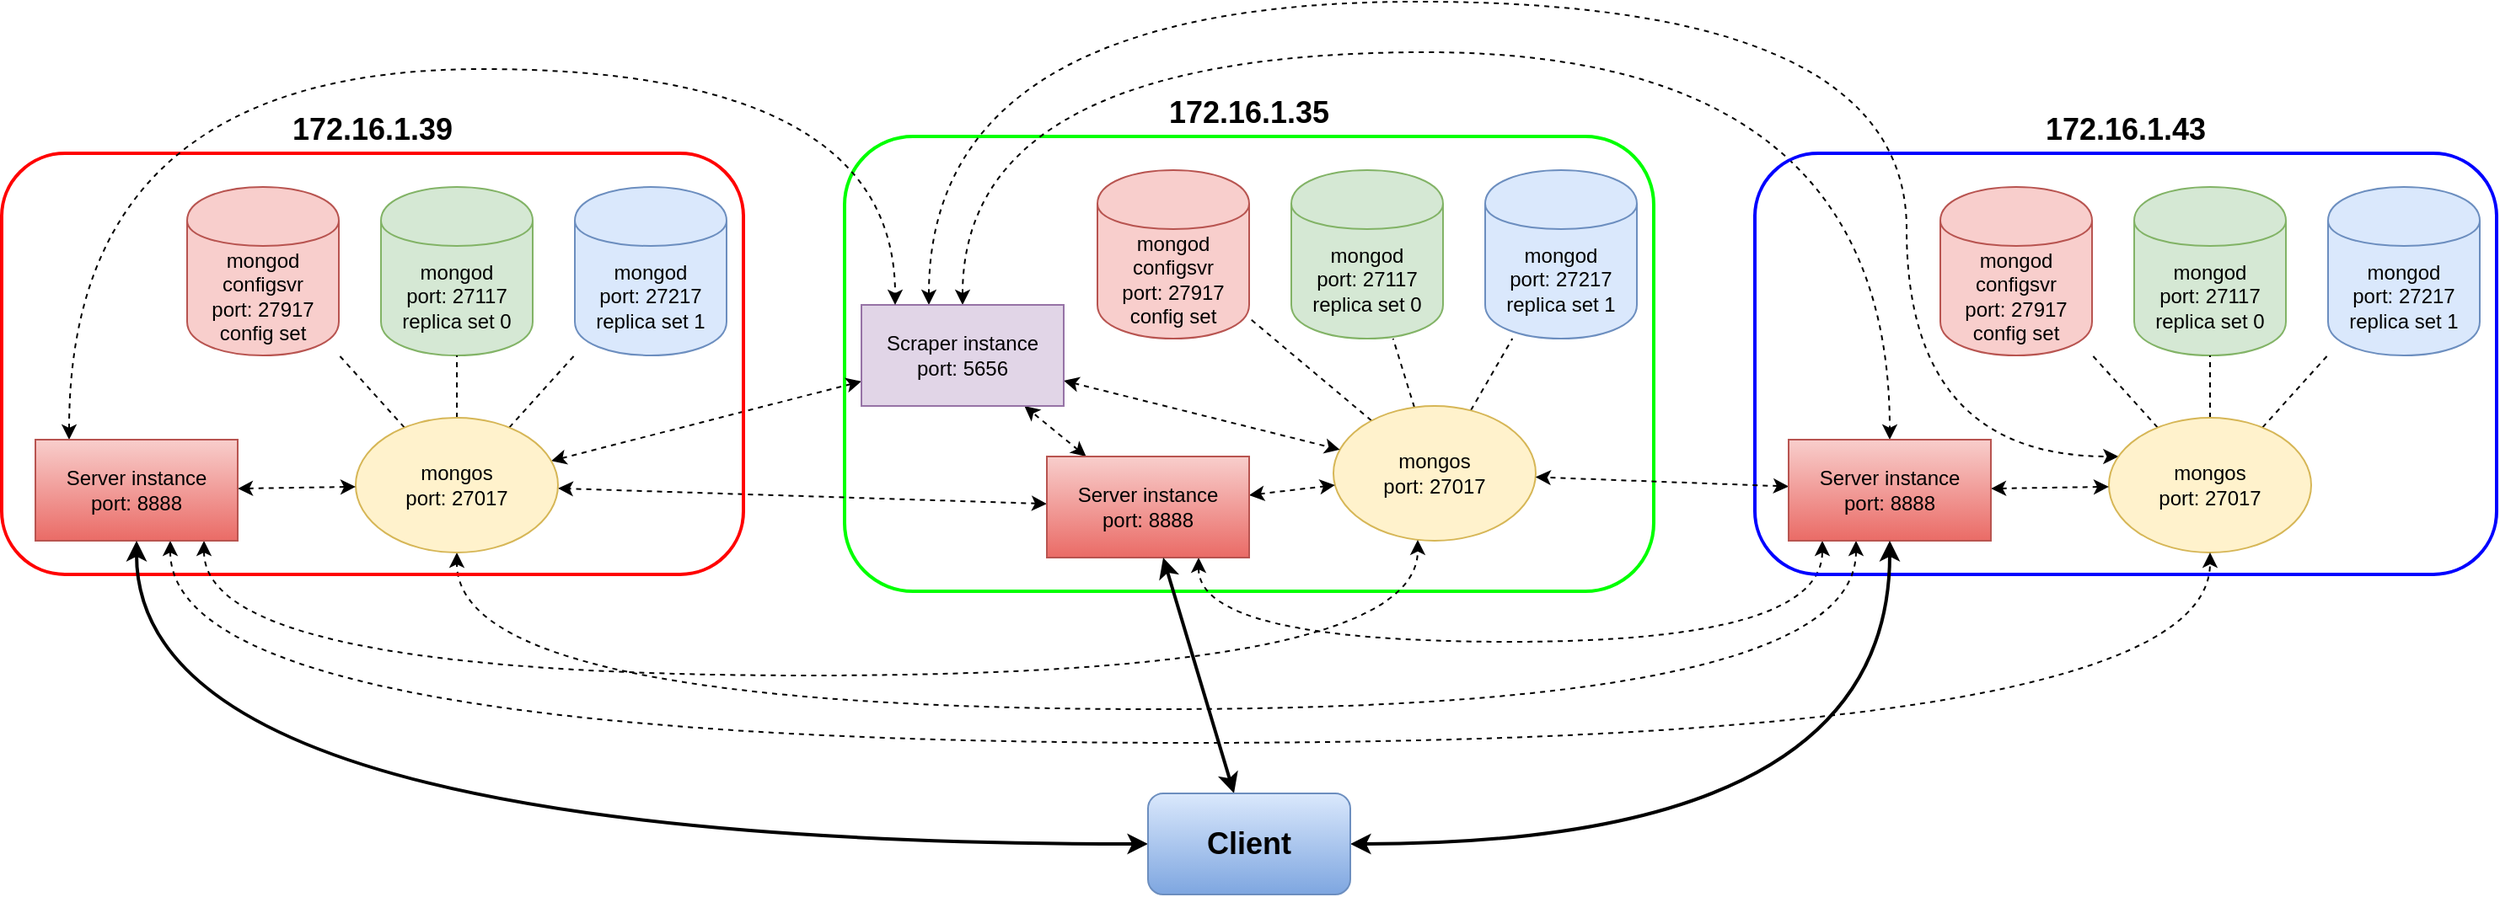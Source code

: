 <mxfile version="13.1.14" type="github">
  <diagram id="N7HhOyAl5p8J07aAwO8r" name="Page-1">
    <mxGraphModel dx="2514" dy="894" grid="1" gridSize="10" guides="1" tooltips="1" connect="1" arrows="1" fold="1" page="1" pageScale="1" pageWidth="850" pageHeight="1100" math="0" shadow="0">
      <root>
        <mxCell id="0" />
        <mxCell id="1" parent="0" />
        <mxCell id="v7YINCpVnn5Mbe7uuaay-1" value="&lt;div style=&quot;font-size: 18px;&quot;&gt;172.16.1.35&lt;/div&gt;" style="rounded=1;whiteSpace=wrap;html=1;labelPosition=center;verticalLabelPosition=top;align=center;verticalAlign=bottom;fillColor=none;fontSize=18;fontStyle=1;strokeColor=#00FF00;strokeWidth=2;" vertex="1" parent="1">
          <mxGeometry x="160" y="190" width="480" height="270" as="geometry" />
        </mxCell>
        <mxCell id="v7YINCpVnn5Mbe7uuaay-2" value="mongod&lt;br&gt;port: 27217&lt;br&gt;replica set 1" style="shape=cylinder;whiteSpace=wrap;html=1;boundedLbl=1;backgroundOutline=1;fillColor=#dae8fc;strokeColor=#6c8ebf;" vertex="1" parent="1">
          <mxGeometry x="540" y="210" width="90" height="100" as="geometry" />
        </mxCell>
        <mxCell id="v7YINCpVnn5Mbe7uuaay-3" value="mongod&lt;br&gt;port: 27117&lt;br&gt;replica set 0" style="shape=cylinder;whiteSpace=wrap;html=1;boundedLbl=1;backgroundOutline=1;fillColor=#d5e8d4;strokeColor=#82b366;" vertex="1" parent="1">
          <mxGeometry x="425" y="210" width="90" height="100" as="geometry" />
        </mxCell>
        <mxCell id="v7YINCpVnn5Mbe7uuaay-4" value="mongod&lt;br&gt;configsvr&lt;br&gt;port: 27917&lt;br&gt;config set" style="shape=cylinder;whiteSpace=wrap;html=1;boundedLbl=1;backgroundOutline=1;fillColor=#f8cecc;strokeColor=#b85450;" vertex="1" parent="1">
          <mxGeometry x="310" y="210" width="90" height="100" as="geometry" />
        </mxCell>
        <mxCell id="v7YINCpVnn5Mbe7uuaay-6" style="rounded=0;orthogonalLoop=1;jettySize=auto;html=1;endArrow=none;endFill=0;dashed=1;" edge="1" parent="1" source="v7YINCpVnn5Mbe7uuaay-5" target="v7YINCpVnn5Mbe7uuaay-4">
          <mxGeometry relative="1" as="geometry" />
        </mxCell>
        <mxCell id="v7YINCpVnn5Mbe7uuaay-7" style="edgeStyle=none;rounded=0;orthogonalLoop=1;jettySize=auto;html=1;dashed=1;endArrow=none;endFill=0;" edge="1" parent="1" source="v7YINCpVnn5Mbe7uuaay-5" target="v7YINCpVnn5Mbe7uuaay-3">
          <mxGeometry relative="1" as="geometry" />
        </mxCell>
        <mxCell id="v7YINCpVnn5Mbe7uuaay-8" style="edgeStyle=none;rounded=0;orthogonalLoop=1;jettySize=auto;html=1;dashed=1;endArrow=none;endFill=0;" edge="1" parent="1" source="v7YINCpVnn5Mbe7uuaay-5" target="v7YINCpVnn5Mbe7uuaay-2">
          <mxGeometry relative="1" as="geometry" />
        </mxCell>
        <mxCell id="v7YINCpVnn5Mbe7uuaay-5" value="mongos&lt;br&gt;port: 27017" style="ellipse;whiteSpace=wrap;html=1;fillColor=#fff2cc;strokeColor=#d6b656;" vertex="1" parent="1">
          <mxGeometry x="450" y="350" width="120" height="80" as="geometry" />
        </mxCell>
        <mxCell id="v7YINCpVnn5Mbe7uuaay-11" style="edgeStyle=none;rounded=0;orthogonalLoop=1;jettySize=auto;html=1;dashed=1;endArrow=classic;endFill=1;startArrow=classic;startFill=1;" edge="1" parent="1" source="v7YINCpVnn5Mbe7uuaay-9" target="v7YINCpVnn5Mbe7uuaay-10">
          <mxGeometry relative="1" as="geometry" />
        </mxCell>
        <mxCell id="v7YINCpVnn5Mbe7uuaay-13" style="edgeStyle=none;rounded=0;orthogonalLoop=1;jettySize=auto;html=1;dashed=1;startArrow=classic;startFill=1;endArrow=classic;endFill=1;" edge="1" parent="1" source="v7YINCpVnn5Mbe7uuaay-9" target="v7YINCpVnn5Mbe7uuaay-5">
          <mxGeometry relative="1" as="geometry" />
        </mxCell>
        <mxCell id="v7YINCpVnn5Mbe7uuaay-56" style="edgeStyle=none;rounded=0;orthogonalLoop=1;jettySize=auto;html=1;dashed=1;startArrow=classic;startFill=1;endArrow=classic;endFill=1;fontSize=18;" edge="1" parent="1" source="v7YINCpVnn5Mbe7uuaay-9" target="v7YINCpVnn5Mbe7uuaay-47">
          <mxGeometry relative="1" as="geometry" />
        </mxCell>
        <mxCell id="v7YINCpVnn5Mbe7uuaay-61" style="edgeStyle=orthogonalEdgeStyle;curved=1;rounded=0;orthogonalLoop=1;jettySize=auto;html=1;dashed=1;startArrow=classic;startFill=1;endArrow=classic;endFill=1;fontSize=18;" edge="1" parent="1" source="v7YINCpVnn5Mbe7uuaay-9" target="v7YINCpVnn5Mbe7uuaay-37">
          <mxGeometry relative="1" as="geometry">
            <Array as="points">
              <mxPoint x="370" y="490" />
              <mxPoint x="740" y="490" />
            </Array>
          </mxGeometry>
        </mxCell>
        <mxCell id="v7YINCpVnn5Mbe7uuaay-9" value="Server instance&lt;br&gt;port: 8888" style="rounded=0;whiteSpace=wrap;html=1;fillColor=#f8cecc;strokeColor=#b85450;gradientColor=#ea6b66;" vertex="1" parent="1">
          <mxGeometry x="280" y="380" width="120" height="60" as="geometry" />
        </mxCell>
        <mxCell id="v7YINCpVnn5Mbe7uuaay-12" style="edgeStyle=none;rounded=0;orthogonalLoop=1;jettySize=auto;html=1;dashed=1;startArrow=classic;startFill=1;endArrow=classic;endFill=1;" edge="1" parent="1" source="v7YINCpVnn5Mbe7uuaay-10" target="v7YINCpVnn5Mbe7uuaay-5">
          <mxGeometry relative="1" as="geometry" />
        </mxCell>
        <mxCell id="v7YINCpVnn5Mbe7uuaay-53" style="rounded=0;orthogonalLoop=1;jettySize=auto;html=1;dashed=1;startArrow=classic;startFill=1;endArrow=classic;endFill=1;fontSize=18;" edge="1" parent="1" source="v7YINCpVnn5Mbe7uuaay-10" target="v7YINCpVnn5Mbe7uuaay-47">
          <mxGeometry relative="1" as="geometry" />
        </mxCell>
        <mxCell id="v7YINCpVnn5Mbe7uuaay-54" style="edgeStyle=orthogonalEdgeStyle;rounded=0;orthogonalLoop=1;jettySize=auto;html=1;dashed=1;startArrow=classic;startFill=1;endArrow=classic;endFill=1;fontSize=18;curved=1;" edge="1" parent="1" source="v7YINCpVnn5Mbe7uuaay-10" target="v7YINCpVnn5Mbe7uuaay-37">
          <mxGeometry relative="1" as="geometry">
            <Array as="points">
              <mxPoint x="230" y="140" />
              <mxPoint x="780" y="140" />
            </Array>
          </mxGeometry>
        </mxCell>
        <mxCell id="v7YINCpVnn5Mbe7uuaay-60" style="edgeStyle=orthogonalEdgeStyle;curved=1;rounded=0;orthogonalLoop=1;jettySize=auto;html=1;dashed=1;startArrow=classic;startFill=1;endArrow=classic;endFill=1;fontSize=18;" edge="1" parent="1" source="v7YINCpVnn5Mbe7uuaay-10" target="v7YINCpVnn5Mbe7uuaay-34">
          <mxGeometry relative="1" as="geometry">
            <Array as="points">
              <mxPoint x="210" y="110" />
              <mxPoint x="790" y="110" />
              <mxPoint x="790" y="380" />
            </Array>
          </mxGeometry>
        </mxCell>
        <mxCell id="v7YINCpVnn5Mbe7uuaay-10" value="Scraper instance&lt;br&gt;port: 5656" style="rounded=0;whiteSpace=wrap;html=1;fillColor=#e1d5e7;strokeColor=#9673a6;" vertex="1" parent="1">
          <mxGeometry x="170" y="290" width="120" height="60" as="geometry" />
        </mxCell>
        <mxCell id="v7YINCpVnn5Mbe7uuaay-27" value="&lt;div style=&quot;font-size: 18px&quot;&gt;172.16.1.43&lt;/div&gt;" style="rounded=1;whiteSpace=wrap;html=1;labelPosition=center;verticalLabelPosition=top;align=center;verticalAlign=bottom;fillColor=none;fontSize=18;fontStyle=1;strokeColor=#0000FF;strokeWidth=2;perimeterSpacing=0;" vertex="1" parent="1">
          <mxGeometry x="700" y="200" width="440" height="250" as="geometry" />
        </mxCell>
        <mxCell id="v7YINCpVnn5Mbe7uuaay-28" value="mongod&lt;br&gt;port: 27217&lt;br&gt;replica set 1" style="shape=cylinder;whiteSpace=wrap;html=1;boundedLbl=1;backgroundOutline=1;fillColor=#dae8fc;strokeColor=#6c8ebf;" vertex="1" parent="1">
          <mxGeometry x="1040" y="220" width="90" height="100" as="geometry" />
        </mxCell>
        <mxCell id="v7YINCpVnn5Mbe7uuaay-29" value="mongod&lt;br&gt;port: 27117&lt;br&gt;replica set 0" style="shape=cylinder;whiteSpace=wrap;html=1;boundedLbl=1;backgroundOutline=1;fillColor=#d5e8d4;strokeColor=#82b366;" vertex="1" parent="1">
          <mxGeometry x="925" y="220" width="90" height="100" as="geometry" />
        </mxCell>
        <mxCell id="v7YINCpVnn5Mbe7uuaay-30" value="mongod&lt;br&gt;configsvr&lt;br&gt;port: 27917&lt;br&gt;config set" style="shape=cylinder;whiteSpace=wrap;html=1;boundedLbl=1;backgroundOutline=1;fillColor=#f8cecc;strokeColor=#b85450;" vertex="1" parent="1">
          <mxGeometry x="810" y="220" width="90" height="100" as="geometry" />
        </mxCell>
        <mxCell id="v7YINCpVnn5Mbe7uuaay-31" style="rounded=0;orthogonalLoop=1;jettySize=auto;html=1;endArrow=none;endFill=0;dashed=1;" edge="1" parent="1" source="v7YINCpVnn5Mbe7uuaay-34" target="v7YINCpVnn5Mbe7uuaay-30">
          <mxGeometry relative="1" as="geometry" />
        </mxCell>
        <mxCell id="v7YINCpVnn5Mbe7uuaay-32" style="edgeStyle=none;rounded=0;orthogonalLoop=1;jettySize=auto;html=1;dashed=1;endArrow=none;endFill=0;" edge="1" parent="1" source="v7YINCpVnn5Mbe7uuaay-34" target="v7YINCpVnn5Mbe7uuaay-29">
          <mxGeometry relative="1" as="geometry" />
        </mxCell>
        <mxCell id="v7YINCpVnn5Mbe7uuaay-33" style="edgeStyle=none;rounded=0;orthogonalLoop=1;jettySize=auto;html=1;dashed=1;endArrow=none;endFill=0;" edge="1" parent="1" source="v7YINCpVnn5Mbe7uuaay-34" target="v7YINCpVnn5Mbe7uuaay-28">
          <mxGeometry relative="1" as="geometry" />
        </mxCell>
        <mxCell id="v7YINCpVnn5Mbe7uuaay-34" value="mongos&lt;br&gt;port: 27017" style="ellipse;whiteSpace=wrap;html=1;fillColor=#fff2cc;strokeColor=#d6b656;" vertex="1" parent="1">
          <mxGeometry x="910" y="357" width="120" height="80" as="geometry" />
        </mxCell>
        <mxCell id="v7YINCpVnn5Mbe7uuaay-36" style="edgeStyle=none;rounded=0;orthogonalLoop=1;jettySize=auto;html=1;dashed=1;startArrow=classic;startFill=1;endArrow=classic;endFill=1;" edge="1" parent="1" source="v7YINCpVnn5Mbe7uuaay-37" target="v7YINCpVnn5Mbe7uuaay-34">
          <mxGeometry relative="1" as="geometry" />
        </mxCell>
        <mxCell id="v7YINCpVnn5Mbe7uuaay-55" style="rounded=0;orthogonalLoop=1;jettySize=auto;html=1;dashed=1;startArrow=classic;startFill=1;endArrow=classic;endFill=1;fontSize=18;" edge="1" parent="1" source="v7YINCpVnn5Mbe7uuaay-37" target="v7YINCpVnn5Mbe7uuaay-5">
          <mxGeometry relative="1" as="geometry" />
        </mxCell>
        <mxCell id="v7YINCpVnn5Mbe7uuaay-62" style="edgeStyle=orthogonalEdgeStyle;curved=1;rounded=0;orthogonalLoop=1;jettySize=auto;html=1;dashed=1;startArrow=classic;startFill=1;endArrow=classic;endFill=1;fontSize=18;" edge="1" parent="1" source="v7YINCpVnn5Mbe7uuaay-37" target="v7YINCpVnn5Mbe7uuaay-47">
          <mxGeometry relative="1" as="geometry">
            <Array as="points">
              <mxPoint x="760" y="530" />
              <mxPoint x="-70" y="530" />
            </Array>
          </mxGeometry>
        </mxCell>
        <mxCell id="v7YINCpVnn5Mbe7uuaay-37" value="Server instance&lt;br&gt;port: 8888" style="rounded=0;whiteSpace=wrap;html=1;fillColor=#f8cecc;strokeColor=#b85450;gradientColor=#ea6b66;" vertex="1" parent="1">
          <mxGeometry x="720" y="370" width="120" height="60" as="geometry" />
        </mxCell>
        <mxCell id="v7YINCpVnn5Mbe7uuaay-40" value="&lt;div style=&quot;font-size: 18px&quot;&gt;172.16.1.39&lt;/div&gt;" style="rounded=1;whiteSpace=wrap;html=1;labelPosition=center;verticalLabelPosition=top;align=center;verticalAlign=bottom;fillColor=none;fontSize=18;fontStyle=1;strokeColor=#FF0000;strokeWidth=2;" vertex="1" parent="1">
          <mxGeometry x="-340" y="200" width="440" height="250" as="geometry" />
        </mxCell>
        <mxCell id="v7YINCpVnn5Mbe7uuaay-41" value="mongod&lt;br&gt;port: 27217&lt;br&gt;replica set 1" style="shape=cylinder;whiteSpace=wrap;html=1;boundedLbl=1;backgroundOutline=1;fillColor=#dae8fc;strokeColor=#6c8ebf;" vertex="1" parent="1">
          <mxGeometry y="220" width="90" height="100" as="geometry" />
        </mxCell>
        <mxCell id="v7YINCpVnn5Mbe7uuaay-42" value="mongod&lt;br&gt;port: 27117&lt;br&gt;replica set 0" style="shape=cylinder;whiteSpace=wrap;html=1;boundedLbl=1;backgroundOutline=1;fillColor=#d5e8d4;strokeColor=#82b366;" vertex="1" parent="1">
          <mxGeometry x="-115" y="220" width="90" height="100" as="geometry" />
        </mxCell>
        <mxCell id="v7YINCpVnn5Mbe7uuaay-43" value="mongod&lt;br&gt;configsvr&lt;br&gt;port: 27917&lt;br&gt;config set" style="shape=cylinder;whiteSpace=wrap;html=1;boundedLbl=1;backgroundOutline=1;fillColor=#f8cecc;strokeColor=#b85450;" vertex="1" parent="1">
          <mxGeometry x="-230" y="220" width="90" height="100" as="geometry" />
        </mxCell>
        <mxCell id="v7YINCpVnn5Mbe7uuaay-44" style="rounded=0;orthogonalLoop=1;jettySize=auto;html=1;endArrow=none;endFill=0;dashed=1;" edge="1" parent="1" source="v7YINCpVnn5Mbe7uuaay-47" target="v7YINCpVnn5Mbe7uuaay-43">
          <mxGeometry relative="1" as="geometry" />
        </mxCell>
        <mxCell id="v7YINCpVnn5Mbe7uuaay-45" style="edgeStyle=none;rounded=0;orthogonalLoop=1;jettySize=auto;html=1;dashed=1;endArrow=none;endFill=0;" edge="1" parent="1" source="v7YINCpVnn5Mbe7uuaay-47" target="v7YINCpVnn5Mbe7uuaay-42">
          <mxGeometry relative="1" as="geometry" />
        </mxCell>
        <mxCell id="v7YINCpVnn5Mbe7uuaay-46" style="edgeStyle=none;rounded=0;orthogonalLoop=1;jettySize=auto;html=1;dashed=1;endArrow=none;endFill=0;" edge="1" parent="1" source="v7YINCpVnn5Mbe7uuaay-47" target="v7YINCpVnn5Mbe7uuaay-41">
          <mxGeometry relative="1" as="geometry" />
        </mxCell>
        <mxCell id="v7YINCpVnn5Mbe7uuaay-47" value="mongos&lt;br&gt;port: 27017" style="ellipse;whiteSpace=wrap;html=1;fillColor=#fff2cc;strokeColor=#d6b656;" vertex="1" parent="1">
          <mxGeometry x="-130" y="357" width="120" height="80" as="geometry" />
        </mxCell>
        <mxCell id="v7YINCpVnn5Mbe7uuaay-48" style="edgeStyle=none;rounded=0;orthogonalLoop=1;jettySize=auto;html=1;dashed=1;startArrow=classic;startFill=1;endArrow=classic;endFill=1;" edge="1" parent="1" source="v7YINCpVnn5Mbe7uuaay-49" target="v7YINCpVnn5Mbe7uuaay-47">
          <mxGeometry relative="1" as="geometry" />
        </mxCell>
        <mxCell id="v7YINCpVnn5Mbe7uuaay-50" style="edgeStyle=orthogonalEdgeStyle;rounded=0;orthogonalLoop=1;jettySize=auto;html=1;dashed=1;startArrow=classic;startFill=1;endArrow=classic;endFill=1;fontSize=18;curved=1;" edge="1" parent="1" source="v7YINCpVnn5Mbe7uuaay-49" target="v7YINCpVnn5Mbe7uuaay-10">
          <mxGeometry relative="1" as="geometry">
            <Array as="points">
              <mxPoint x="-300" y="150" />
              <mxPoint x="190" y="150" />
            </Array>
          </mxGeometry>
        </mxCell>
        <mxCell id="v7YINCpVnn5Mbe7uuaay-57" style="edgeStyle=orthogonalEdgeStyle;rounded=0;orthogonalLoop=1;jettySize=auto;html=1;dashed=1;startArrow=classic;startFill=1;endArrow=classic;endFill=1;fontSize=18;curved=1;" edge="1" parent="1" source="v7YINCpVnn5Mbe7uuaay-49" target="v7YINCpVnn5Mbe7uuaay-5">
          <mxGeometry relative="1" as="geometry">
            <Array as="points">
              <mxPoint x="-220" y="510" />
              <mxPoint x="500" y="510" />
            </Array>
          </mxGeometry>
        </mxCell>
        <mxCell id="v7YINCpVnn5Mbe7uuaay-58" style="edgeStyle=orthogonalEdgeStyle;curved=1;rounded=0;orthogonalLoop=1;jettySize=auto;html=1;dashed=1;startArrow=classic;startFill=1;endArrow=classic;endFill=1;fontSize=18;" edge="1" parent="1" source="v7YINCpVnn5Mbe7uuaay-49" target="v7YINCpVnn5Mbe7uuaay-34">
          <mxGeometry relative="1" as="geometry">
            <Array as="points">
              <mxPoint x="-240" y="550" />
              <mxPoint x="970" y="550" />
            </Array>
          </mxGeometry>
        </mxCell>
        <mxCell id="v7YINCpVnn5Mbe7uuaay-49" value="Server instance&lt;br&gt;port: 8888" style="rounded=0;whiteSpace=wrap;html=1;fillColor=#f8cecc;strokeColor=#b85450;gradientColor=#ea6b66;" vertex="1" parent="1">
          <mxGeometry x="-320" y="370" width="120" height="60" as="geometry" />
        </mxCell>
        <mxCell id="v7YINCpVnn5Mbe7uuaay-64" style="edgeStyle=orthogonalEdgeStyle;curved=1;rounded=0;orthogonalLoop=1;jettySize=auto;html=1;startArrow=classic;startFill=1;endArrow=classic;endFill=1;fontSize=18;strokeWidth=2;" edge="1" parent="1" source="v7YINCpVnn5Mbe7uuaay-63" target="v7YINCpVnn5Mbe7uuaay-49">
          <mxGeometry relative="1" as="geometry" />
        </mxCell>
        <mxCell id="v7YINCpVnn5Mbe7uuaay-65" style="rounded=0;orthogonalLoop=1;jettySize=auto;html=1;startArrow=classic;startFill=1;endArrow=classic;endFill=1;fontSize=18;strokeWidth=2;" edge="1" parent="1" source="v7YINCpVnn5Mbe7uuaay-63" target="v7YINCpVnn5Mbe7uuaay-9">
          <mxGeometry relative="1" as="geometry" />
        </mxCell>
        <mxCell id="v7YINCpVnn5Mbe7uuaay-66" style="edgeStyle=orthogonalEdgeStyle;curved=1;rounded=0;orthogonalLoop=1;jettySize=auto;html=1;startArrow=classic;startFill=1;endArrow=classic;endFill=1;fontSize=18;strokeWidth=2;" edge="1" parent="1" source="v7YINCpVnn5Mbe7uuaay-63" target="v7YINCpVnn5Mbe7uuaay-37">
          <mxGeometry relative="1" as="geometry" />
        </mxCell>
        <mxCell id="v7YINCpVnn5Mbe7uuaay-63" value="Client" style="rounded=1;whiteSpace=wrap;html=1;fontSize=18;fontStyle=1;fillColor=#dae8fc;strokeColor=#6c8ebf;gradientColor=#7ea6e0;" vertex="1" parent="1">
          <mxGeometry x="340" y="580" width="120" height="60" as="geometry" />
        </mxCell>
      </root>
    </mxGraphModel>
  </diagram>
</mxfile>
